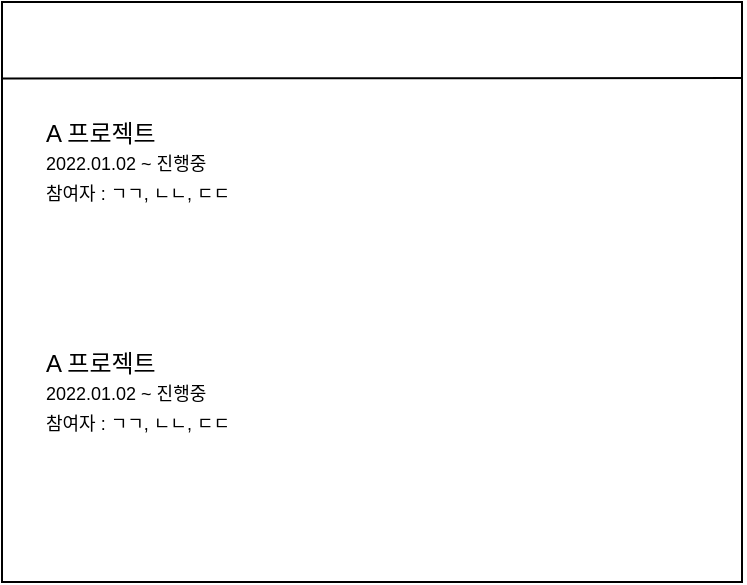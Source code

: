 <mxfile version="16.6.5" type="device"><diagram id="Q8EGequpRI__6_LJmN4P" name="Page-1"><mxGraphModel dx="717" dy="600" grid="1" gridSize="10" guides="1" tooltips="1" connect="1" arrows="1" fold="1" page="1" pageScale="1" pageWidth="827" pageHeight="1169" math="0" shadow="0"><root><mxCell id="0"/><mxCell id="1" parent="0"/><mxCell id="rqvqDmFo_Phux-7jqWxy-1" value="" style="rounded=0;whiteSpace=wrap;html=1;" vertex="1" parent="1"><mxGeometry x="20" y="60" width="370" height="290" as="geometry"/></mxCell><mxCell id="rqvqDmFo_Phux-7jqWxy-3" value="" style="endArrow=none;html=1;rounded=0;exitX=0.001;exitY=0.087;exitDx=0;exitDy=0;exitPerimeter=0;" edge="1" parent="1"><mxGeometry width="50" height="50" relative="1" as="geometry"><mxPoint x="20.332" y="98.23" as="sourcePoint"/><mxPoint x="390" y="98" as="targetPoint"/></mxGeometry></mxCell><mxCell id="rqvqDmFo_Phux-7jqWxy-6" value="A 프로젝트&lt;br&gt;&lt;font style=&quot;font-size: 9px&quot;&gt;2022.01.02 ~ 진행중&lt;br style=&quot;font-size: 9px&quot;&gt;참여자 : ㄱㄱ, ㄴㄴ, ㄷㄷ&lt;/font&gt;" style="text;html=1;align=left;verticalAlign=middle;resizable=0;points=[];autosize=1;strokeColor=none;fillColor=none;" vertex="1" parent="1"><mxGeometry x="40" y="115" width="120" height="50" as="geometry"/></mxCell><mxCell id="rqvqDmFo_Phux-7jqWxy-8" value="A 프로젝트&lt;br&gt;&lt;font style=&quot;font-size: 9px&quot;&gt;2022.01.02 ~ 진행중&lt;br style=&quot;font-size: 9px&quot;&gt;참여자 : ㄱㄱ, ㄴㄴ, ㄷㄷ&lt;/font&gt;" style="text;html=1;align=left;verticalAlign=middle;resizable=0;points=[];autosize=1;strokeColor=none;fillColor=none;" vertex="1" parent="1"><mxGeometry x="40" y="230" width="120" height="50" as="geometry"/></mxCell></root></mxGraphModel></diagram></mxfile>